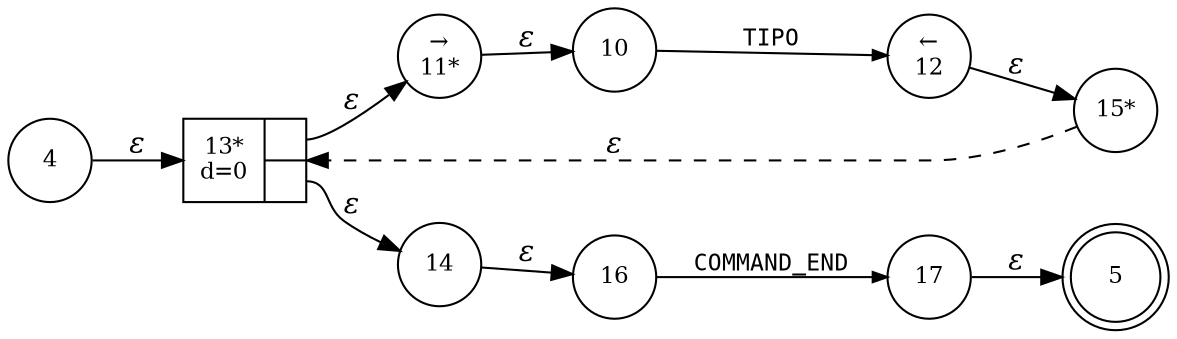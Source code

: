 digraph ATN {
rankdir=LR;
s5[fontsize=11, label="5", shape=doublecircle, fixedsize=true, width=.6];
s16[fontsize=11,label="16", shape=circle, fixedsize=true, width=.55, peripheries=1];
s17[fontsize=11,label="17", shape=circle, fixedsize=true, width=.55, peripheries=1];
s4[fontsize=11,label="4", shape=circle, fixedsize=true, width=.55, peripheries=1];
s10[fontsize=11,label="10", shape=circle, fixedsize=true, width=.55, peripheries=1];
s11[fontsize=11,label="&rarr;\n11*", shape=circle, fixedsize=true, width=.55, peripheries=1];
s12[fontsize=11,label="&larr;\n12", shape=circle, fixedsize=true, width=.55, peripheries=1];
s13[fontsize=11,label="{13*\nd=0|{<p0>|<p1>}}", shape=record, fixedsize=false, peripheries=1];
s14[fontsize=11,label="14", shape=circle, fixedsize=true, width=.55, peripheries=1];
s15[fontsize=11,label="15*", shape=circle, fixedsize=true, width=.55, peripheries=1];
s4 -> s13 [fontname="Times-Italic", label="&epsilon;"];
s13:p0 -> s11 [fontname="Times-Italic", label="&epsilon;"];
s13:p1 -> s14 [fontname="Times-Italic", label="&epsilon;"];
s11 -> s10 [fontname="Times-Italic", label="&epsilon;"];
s14 -> s16 [fontname="Times-Italic", label="&epsilon;"];
s10 -> s12 [fontsize=11, fontname="Courier", arrowsize=.7, label = "TIPO", arrowhead = normal];
s16 -> s17 [fontsize=11, fontname="Courier", arrowsize=.7, label = "COMMAND_END", arrowhead = normal];
s12 -> s15 [fontname="Times-Italic", label="&epsilon;"];
s17 -> s5 [fontname="Times-Italic", label="&epsilon;"];
s15 -> s13 [fontname="Times-Italic", label="&epsilon;", style="dashed"];
}